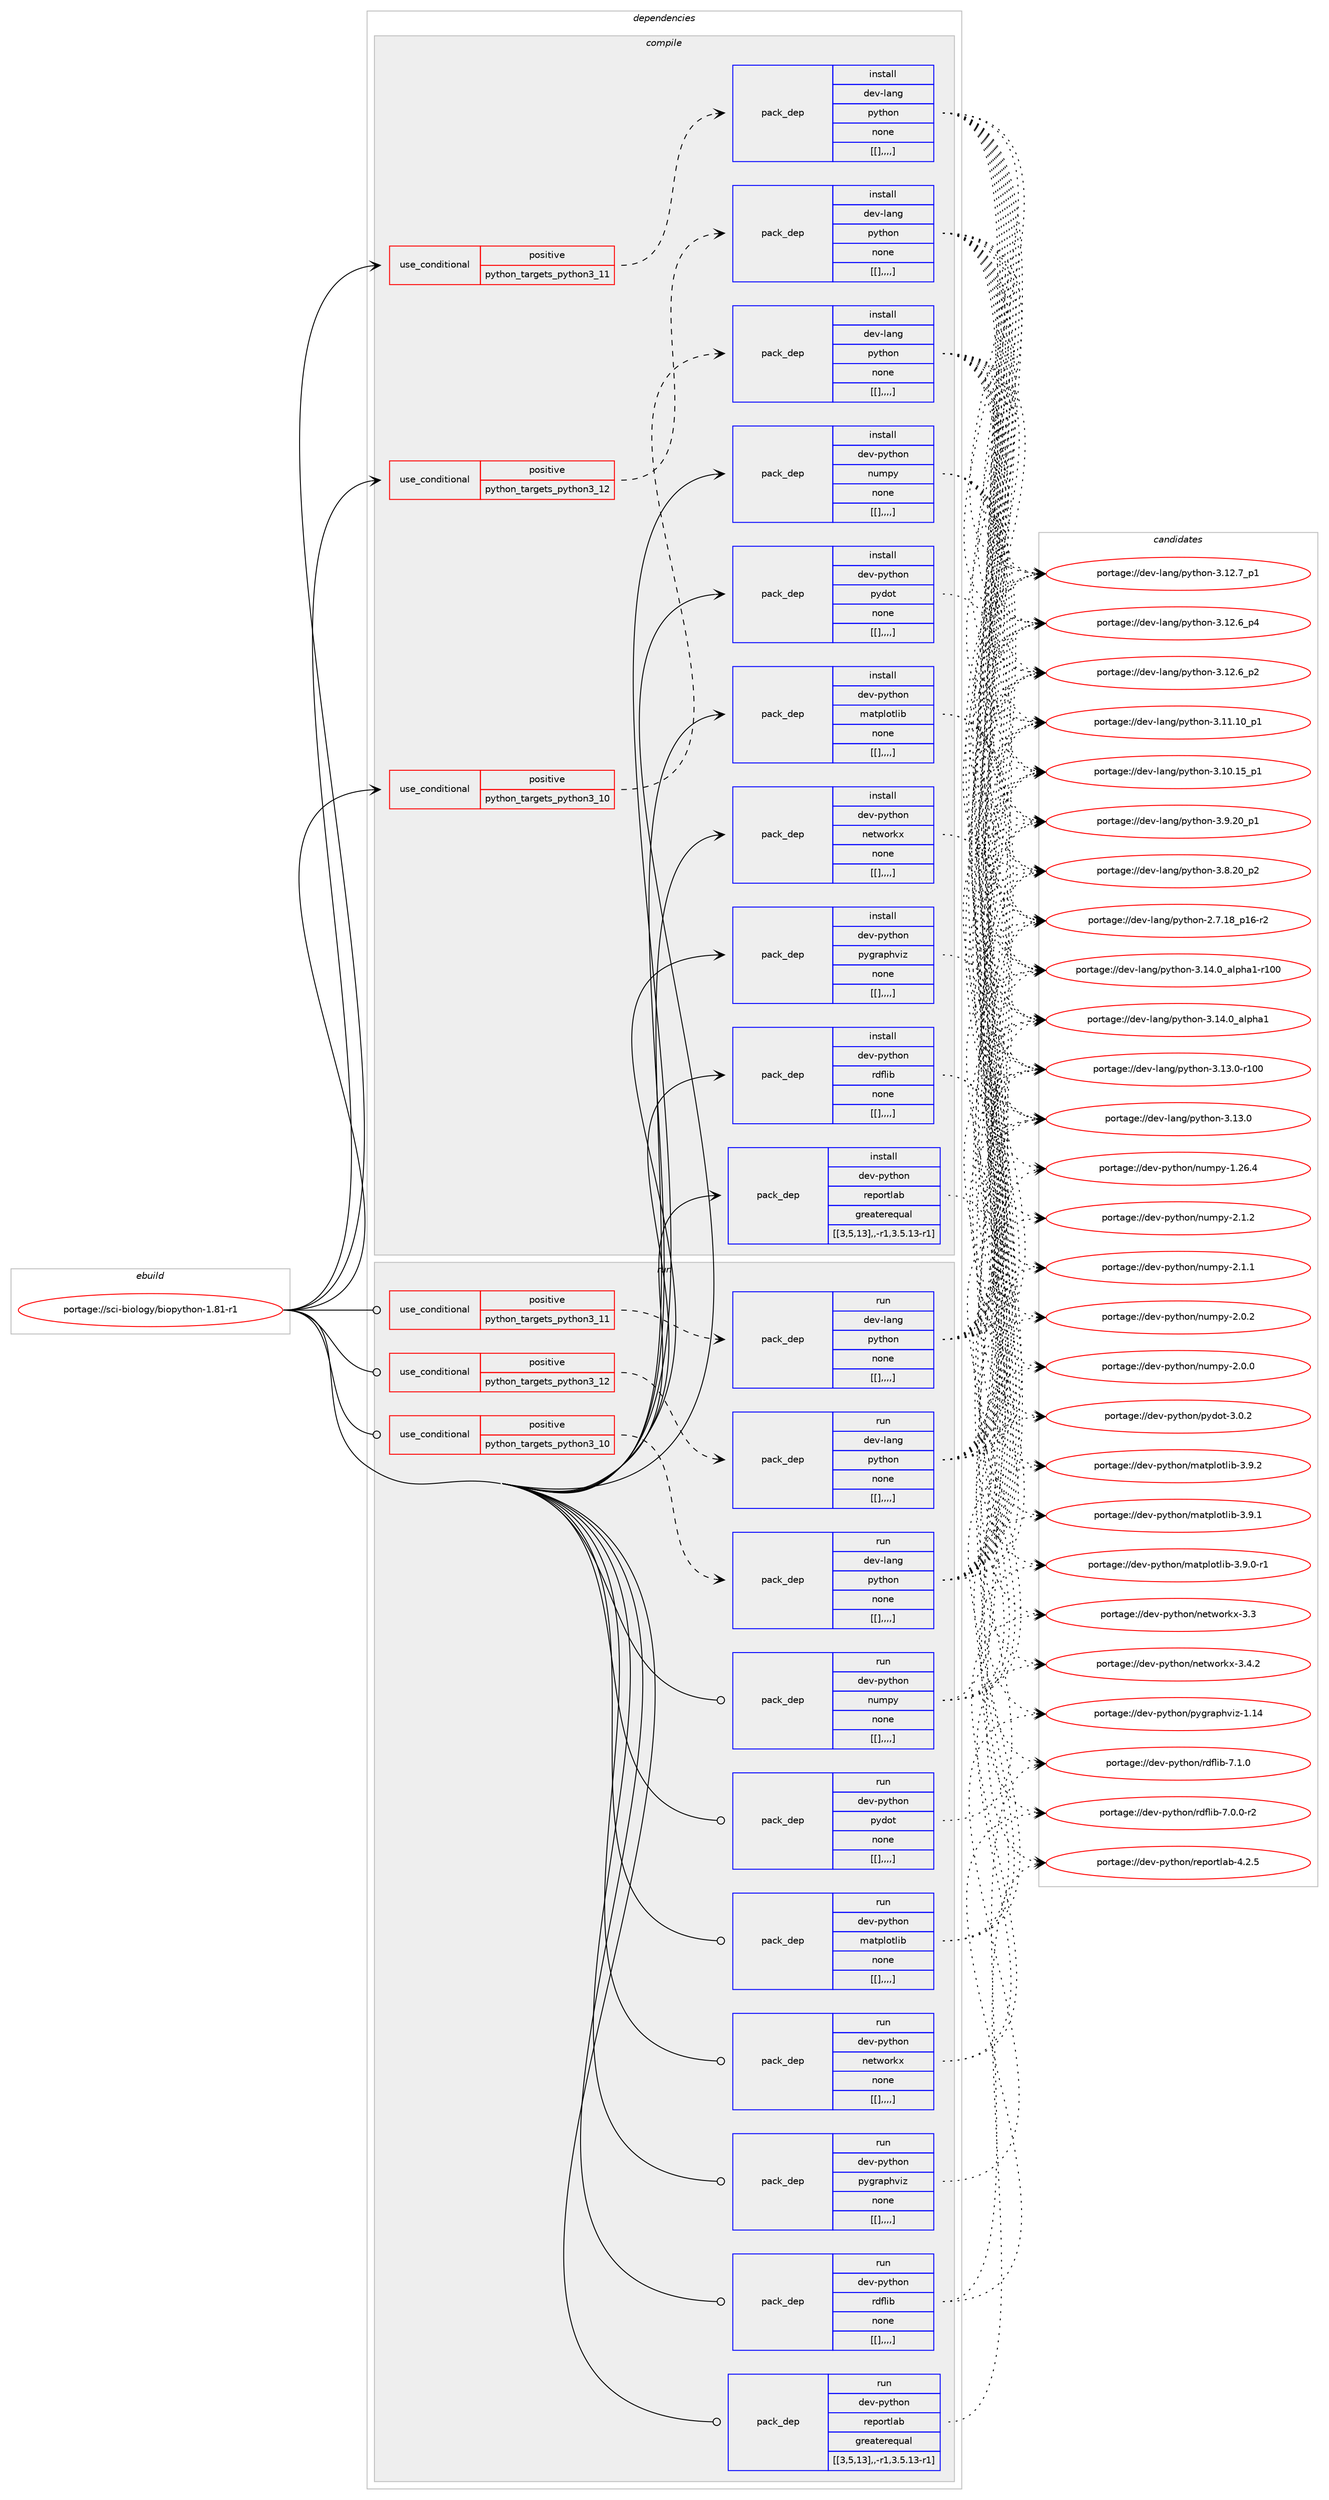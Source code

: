 digraph prolog {

# *************
# Graph options
# *************

newrank=true;
concentrate=true;
compound=true;
graph [rankdir=LR,fontname=Helvetica,fontsize=10,ranksep=1.5];#, ranksep=2.5, nodesep=0.2];
edge  [arrowhead=vee];
node  [fontname=Helvetica,fontsize=10];

# **********
# The ebuild
# **********

subgraph cluster_leftcol {
color=gray;
label=<<i>ebuild</i>>;
id [label="portage://sci-biology/biopython-1.81-r1", color=red, width=4, href="../sci-biology/biopython-1.81-r1.svg"];
}

# ****************
# The dependencies
# ****************

subgraph cluster_midcol {
color=gray;
label=<<i>dependencies</i>>;
subgraph cluster_compile {
fillcolor="#eeeeee";
style=filled;
label=<<i>compile</i>>;
subgraph cond110395 {
dependency415924 [label=<<TABLE BORDER="0" CELLBORDER="1" CELLSPACING="0" CELLPADDING="4"><TR><TD ROWSPAN="3" CELLPADDING="10">use_conditional</TD></TR><TR><TD>positive</TD></TR><TR><TD>python_targets_python3_10</TD></TR></TABLE>>, shape=none, color=red];
subgraph pack302438 {
dependency415939 [label=<<TABLE BORDER="0" CELLBORDER="1" CELLSPACING="0" CELLPADDING="4" WIDTH="220"><TR><TD ROWSPAN="6" CELLPADDING="30">pack_dep</TD></TR><TR><TD WIDTH="110">install</TD></TR><TR><TD>dev-lang</TD></TR><TR><TD>python</TD></TR><TR><TD>none</TD></TR><TR><TD>[[],,,,]</TD></TR></TABLE>>, shape=none, color=blue];
}
dependency415924:e -> dependency415939:w [weight=20,style="dashed",arrowhead="vee"];
}
id:e -> dependency415924:w [weight=20,style="solid",arrowhead="vee"];
subgraph cond110402 {
dependency415965 [label=<<TABLE BORDER="0" CELLBORDER="1" CELLSPACING="0" CELLPADDING="4"><TR><TD ROWSPAN="3" CELLPADDING="10">use_conditional</TD></TR><TR><TD>positive</TD></TR><TR><TD>python_targets_python3_11</TD></TR></TABLE>>, shape=none, color=red];
subgraph pack302474 {
dependency415988 [label=<<TABLE BORDER="0" CELLBORDER="1" CELLSPACING="0" CELLPADDING="4" WIDTH="220"><TR><TD ROWSPAN="6" CELLPADDING="30">pack_dep</TD></TR><TR><TD WIDTH="110">install</TD></TR><TR><TD>dev-lang</TD></TR><TR><TD>python</TD></TR><TR><TD>none</TD></TR><TR><TD>[[],,,,]</TD></TR></TABLE>>, shape=none, color=blue];
}
dependency415965:e -> dependency415988:w [weight=20,style="dashed",arrowhead="vee"];
}
id:e -> dependency415965:w [weight=20,style="solid",arrowhead="vee"];
subgraph cond110414 {
dependency415997 [label=<<TABLE BORDER="0" CELLBORDER="1" CELLSPACING="0" CELLPADDING="4"><TR><TD ROWSPAN="3" CELLPADDING="10">use_conditional</TD></TR><TR><TD>positive</TD></TR><TR><TD>python_targets_python3_12</TD></TR></TABLE>>, shape=none, color=red];
subgraph pack302489 {
dependency416015 [label=<<TABLE BORDER="0" CELLBORDER="1" CELLSPACING="0" CELLPADDING="4" WIDTH="220"><TR><TD ROWSPAN="6" CELLPADDING="30">pack_dep</TD></TR><TR><TD WIDTH="110">install</TD></TR><TR><TD>dev-lang</TD></TR><TR><TD>python</TD></TR><TR><TD>none</TD></TR><TR><TD>[[],,,,]</TD></TR></TABLE>>, shape=none, color=blue];
}
dependency415997:e -> dependency416015:w [weight=20,style="dashed",arrowhead="vee"];
}
id:e -> dependency415997:w [weight=20,style="solid",arrowhead="vee"];
subgraph pack302506 {
dependency416029 [label=<<TABLE BORDER="0" CELLBORDER="1" CELLSPACING="0" CELLPADDING="4" WIDTH="220"><TR><TD ROWSPAN="6" CELLPADDING="30">pack_dep</TD></TR><TR><TD WIDTH="110">install</TD></TR><TR><TD>dev-python</TD></TR><TR><TD>matplotlib</TD></TR><TR><TD>none</TD></TR><TR><TD>[[],,,,]</TD></TR></TABLE>>, shape=none, color=blue];
}
id:e -> dependency416029:w [weight=20,style="solid",arrowhead="vee"];
subgraph pack302513 {
dependency416037 [label=<<TABLE BORDER="0" CELLBORDER="1" CELLSPACING="0" CELLPADDING="4" WIDTH="220"><TR><TD ROWSPAN="6" CELLPADDING="30">pack_dep</TD></TR><TR><TD WIDTH="110">install</TD></TR><TR><TD>dev-python</TD></TR><TR><TD>networkx</TD></TR><TR><TD>none</TD></TR><TR><TD>[[],,,,]</TD></TR></TABLE>>, shape=none, color=blue];
}
id:e -> dependency416037:w [weight=20,style="solid",arrowhead="vee"];
subgraph pack302527 {
dependency416052 [label=<<TABLE BORDER="0" CELLBORDER="1" CELLSPACING="0" CELLPADDING="4" WIDTH="220"><TR><TD ROWSPAN="6" CELLPADDING="30">pack_dep</TD></TR><TR><TD WIDTH="110">install</TD></TR><TR><TD>dev-python</TD></TR><TR><TD>numpy</TD></TR><TR><TD>none</TD></TR><TR><TD>[[],,,,]</TD></TR></TABLE>>, shape=none, color=blue];
}
id:e -> dependency416052:w [weight=20,style="solid",arrowhead="vee"];
subgraph pack302531 {
dependency416062 [label=<<TABLE BORDER="0" CELLBORDER="1" CELLSPACING="0" CELLPADDING="4" WIDTH="220"><TR><TD ROWSPAN="6" CELLPADDING="30">pack_dep</TD></TR><TR><TD WIDTH="110">install</TD></TR><TR><TD>dev-python</TD></TR><TR><TD>pydot</TD></TR><TR><TD>none</TD></TR><TR><TD>[[],,,,]</TD></TR></TABLE>>, shape=none, color=blue];
}
id:e -> dependency416062:w [weight=20,style="solid",arrowhead="vee"];
subgraph pack302539 {
dependency416085 [label=<<TABLE BORDER="0" CELLBORDER="1" CELLSPACING="0" CELLPADDING="4" WIDTH="220"><TR><TD ROWSPAN="6" CELLPADDING="30">pack_dep</TD></TR><TR><TD WIDTH="110">install</TD></TR><TR><TD>dev-python</TD></TR><TR><TD>pygraphviz</TD></TR><TR><TD>none</TD></TR><TR><TD>[[],,,,]</TD></TR></TABLE>>, shape=none, color=blue];
}
id:e -> dependency416085:w [weight=20,style="solid",arrowhead="vee"];
subgraph pack302559 {
dependency416100 [label=<<TABLE BORDER="0" CELLBORDER="1" CELLSPACING="0" CELLPADDING="4" WIDTH="220"><TR><TD ROWSPAN="6" CELLPADDING="30">pack_dep</TD></TR><TR><TD WIDTH="110">install</TD></TR><TR><TD>dev-python</TD></TR><TR><TD>rdflib</TD></TR><TR><TD>none</TD></TR><TR><TD>[[],,,,]</TD></TR></TABLE>>, shape=none, color=blue];
}
id:e -> dependency416100:w [weight=20,style="solid",arrowhead="vee"];
subgraph pack302565 {
dependency416102 [label=<<TABLE BORDER="0" CELLBORDER="1" CELLSPACING="0" CELLPADDING="4" WIDTH="220"><TR><TD ROWSPAN="6" CELLPADDING="30">pack_dep</TD></TR><TR><TD WIDTH="110">install</TD></TR><TR><TD>dev-python</TD></TR><TR><TD>reportlab</TD></TR><TR><TD>greaterequal</TD></TR><TR><TD>[[3,5,13],,-r1,3.5.13-r1]</TD></TR></TABLE>>, shape=none, color=blue];
}
id:e -> dependency416102:w [weight=20,style="solid",arrowhead="vee"];
}
subgraph cluster_compileandrun {
fillcolor="#eeeeee";
style=filled;
label=<<i>compile and run</i>>;
}
subgraph cluster_run {
fillcolor="#eeeeee";
style=filled;
label=<<i>run</i>>;
subgraph cond110443 {
dependency416129 [label=<<TABLE BORDER="0" CELLBORDER="1" CELLSPACING="0" CELLPADDING="4"><TR><TD ROWSPAN="3" CELLPADDING="10">use_conditional</TD></TR><TR><TD>positive</TD></TR><TR><TD>python_targets_python3_10</TD></TR></TABLE>>, shape=none, color=red];
subgraph pack302585 {
dependency416141 [label=<<TABLE BORDER="0" CELLBORDER="1" CELLSPACING="0" CELLPADDING="4" WIDTH="220"><TR><TD ROWSPAN="6" CELLPADDING="30">pack_dep</TD></TR><TR><TD WIDTH="110">run</TD></TR><TR><TD>dev-lang</TD></TR><TR><TD>python</TD></TR><TR><TD>none</TD></TR><TR><TD>[[],,,,]</TD></TR></TABLE>>, shape=none, color=blue];
}
dependency416129:e -> dependency416141:w [weight=20,style="dashed",arrowhead="vee"];
}
id:e -> dependency416129:w [weight=20,style="solid",arrowhead="odot"];
subgraph cond110452 {
dependency416147 [label=<<TABLE BORDER="0" CELLBORDER="1" CELLSPACING="0" CELLPADDING="4"><TR><TD ROWSPAN="3" CELLPADDING="10">use_conditional</TD></TR><TR><TD>positive</TD></TR><TR><TD>python_targets_python3_11</TD></TR></TABLE>>, shape=none, color=red];
subgraph pack302596 {
dependency416153 [label=<<TABLE BORDER="0" CELLBORDER="1" CELLSPACING="0" CELLPADDING="4" WIDTH="220"><TR><TD ROWSPAN="6" CELLPADDING="30">pack_dep</TD></TR><TR><TD WIDTH="110">run</TD></TR><TR><TD>dev-lang</TD></TR><TR><TD>python</TD></TR><TR><TD>none</TD></TR><TR><TD>[[],,,,]</TD></TR></TABLE>>, shape=none, color=blue];
}
dependency416147:e -> dependency416153:w [weight=20,style="dashed",arrowhead="vee"];
}
id:e -> dependency416147:w [weight=20,style="solid",arrowhead="odot"];
subgraph cond110457 {
dependency416164 [label=<<TABLE BORDER="0" CELLBORDER="1" CELLSPACING="0" CELLPADDING="4"><TR><TD ROWSPAN="3" CELLPADDING="10">use_conditional</TD></TR><TR><TD>positive</TD></TR><TR><TD>python_targets_python3_12</TD></TR></TABLE>>, shape=none, color=red];
subgraph pack302609 {
dependency416167 [label=<<TABLE BORDER="0" CELLBORDER="1" CELLSPACING="0" CELLPADDING="4" WIDTH="220"><TR><TD ROWSPAN="6" CELLPADDING="30">pack_dep</TD></TR><TR><TD WIDTH="110">run</TD></TR><TR><TD>dev-lang</TD></TR><TR><TD>python</TD></TR><TR><TD>none</TD></TR><TR><TD>[[],,,,]</TD></TR></TABLE>>, shape=none, color=blue];
}
dependency416164:e -> dependency416167:w [weight=20,style="dashed",arrowhead="vee"];
}
id:e -> dependency416164:w [weight=20,style="solid",arrowhead="odot"];
subgraph pack302613 {
dependency416171 [label=<<TABLE BORDER="0" CELLBORDER="1" CELLSPACING="0" CELLPADDING="4" WIDTH="220"><TR><TD ROWSPAN="6" CELLPADDING="30">pack_dep</TD></TR><TR><TD WIDTH="110">run</TD></TR><TR><TD>dev-python</TD></TR><TR><TD>matplotlib</TD></TR><TR><TD>none</TD></TR><TR><TD>[[],,,,]</TD></TR></TABLE>>, shape=none, color=blue];
}
id:e -> dependency416171:w [weight=20,style="solid",arrowhead="odot"];
subgraph pack302615 {
dependency416178 [label=<<TABLE BORDER="0" CELLBORDER="1" CELLSPACING="0" CELLPADDING="4" WIDTH="220"><TR><TD ROWSPAN="6" CELLPADDING="30">pack_dep</TD></TR><TR><TD WIDTH="110">run</TD></TR><TR><TD>dev-python</TD></TR><TR><TD>networkx</TD></TR><TR><TD>none</TD></TR><TR><TD>[[],,,,]</TD></TR></TABLE>>, shape=none, color=blue];
}
id:e -> dependency416178:w [weight=20,style="solid",arrowhead="odot"];
subgraph pack302619 {
dependency416186 [label=<<TABLE BORDER="0" CELLBORDER="1" CELLSPACING="0" CELLPADDING="4" WIDTH="220"><TR><TD ROWSPAN="6" CELLPADDING="30">pack_dep</TD></TR><TR><TD WIDTH="110">run</TD></TR><TR><TD>dev-python</TD></TR><TR><TD>numpy</TD></TR><TR><TD>none</TD></TR><TR><TD>[[],,,,]</TD></TR></TABLE>>, shape=none, color=blue];
}
id:e -> dependency416186:w [weight=20,style="solid",arrowhead="odot"];
subgraph pack302638 {
dependency416209 [label=<<TABLE BORDER="0" CELLBORDER="1" CELLSPACING="0" CELLPADDING="4" WIDTH="220"><TR><TD ROWSPAN="6" CELLPADDING="30">pack_dep</TD></TR><TR><TD WIDTH="110">run</TD></TR><TR><TD>dev-python</TD></TR><TR><TD>pydot</TD></TR><TR><TD>none</TD></TR><TR><TD>[[],,,,]</TD></TR></TABLE>>, shape=none, color=blue];
}
id:e -> dependency416209:w [weight=20,style="solid",arrowhead="odot"];
subgraph pack302649 {
dependency416229 [label=<<TABLE BORDER="0" CELLBORDER="1" CELLSPACING="0" CELLPADDING="4" WIDTH="220"><TR><TD ROWSPAN="6" CELLPADDING="30">pack_dep</TD></TR><TR><TD WIDTH="110">run</TD></TR><TR><TD>dev-python</TD></TR><TR><TD>pygraphviz</TD></TR><TR><TD>none</TD></TR><TR><TD>[[],,,,]</TD></TR></TABLE>>, shape=none, color=blue];
}
id:e -> dependency416229:w [weight=20,style="solid",arrowhead="odot"];
subgraph pack302659 {
dependency416234 [label=<<TABLE BORDER="0" CELLBORDER="1" CELLSPACING="0" CELLPADDING="4" WIDTH="220"><TR><TD ROWSPAN="6" CELLPADDING="30">pack_dep</TD></TR><TR><TD WIDTH="110">run</TD></TR><TR><TD>dev-python</TD></TR><TR><TD>rdflib</TD></TR><TR><TD>none</TD></TR><TR><TD>[[],,,,]</TD></TR></TABLE>>, shape=none, color=blue];
}
id:e -> dependency416234:w [weight=20,style="solid",arrowhead="odot"];
subgraph pack302675 {
dependency416246 [label=<<TABLE BORDER="0" CELLBORDER="1" CELLSPACING="0" CELLPADDING="4" WIDTH="220"><TR><TD ROWSPAN="6" CELLPADDING="30">pack_dep</TD></TR><TR><TD WIDTH="110">run</TD></TR><TR><TD>dev-python</TD></TR><TR><TD>reportlab</TD></TR><TR><TD>greaterequal</TD></TR><TR><TD>[[3,5,13],,-r1,3.5.13-r1]</TD></TR></TABLE>>, shape=none, color=blue];
}
id:e -> dependency416246:w [weight=20,style="solid",arrowhead="odot"];
}
}

# **************
# The candidates
# **************

subgraph cluster_choices {
rank=same;
color=gray;
label=<<i>candidates</i>>;

subgraph choice302566 {
color=black;
nodesep=1;
choice100101118451089711010347112121116104111110455146495246489597108112104974945114494848 [label="portage://dev-lang/python-3.14.0_alpha1-r100", color=red, width=4,href="../dev-lang/python-3.14.0_alpha1-r100.svg"];
choice1001011184510897110103471121211161041111104551464952464895971081121049749 [label="portage://dev-lang/python-3.14.0_alpha1", color=red, width=4,href="../dev-lang/python-3.14.0_alpha1.svg"];
choice1001011184510897110103471121211161041111104551464951464845114494848 [label="portage://dev-lang/python-3.13.0-r100", color=red, width=4,href="../dev-lang/python-3.13.0-r100.svg"];
choice10010111845108971101034711212111610411111045514649514648 [label="portage://dev-lang/python-3.13.0", color=red, width=4,href="../dev-lang/python-3.13.0.svg"];
choice100101118451089711010347112121116104111110455146495046559511249 [label="portage://dev-lang/python-3.12.7_p1", color=red, width=4,href="../dev-lang/python-3.12.7_p1.svg"];
choice100101118451089711010347112121116104111110455146495046549511252 [label="portage://dev-lang/python-3.12.6_p4", color=red, width=4,href="../dev-lang/python-3.12.6_p4.svg"];
choice100101118451089711010347112121116104111110455146495046549511250 [label="portage://dev-lang/python-3.12.6_p2", color=red, width=4,href="../dev-lang/python-3.12.6_p2.svg"];
choice10010111845108971101034711212111610411111045514649494649489511249 [label="portage://dev-lang/python-3.11.10_p1", color=red, width=4,href="../dev-lang/python-3.11.10_p1.svg"];
choice10010111845108971101034711212111610411111045514649484649539511249 [label="portage://dev-lang/python-3.10.15_p1", color=red, width=4,href="../dev-lang/python-3.10.15_p1.svg"];
choice100101118451089711010347112121116104111110455146574650489511249 [label="portage://dev-lang/python-3.9.20_p1", color=red, width=4,href="../dev-lang/python-3.9.20_p1.svg"];
choice100101118451089711010347112121116104111110455146564650489511250 [label="portage://dev-lang/python-3.8.20_p2", color=red, width=4,href="../dev-lang/python-3.8.20_p2.svg"];
choice100101118451089711010347112121116104111110455046554649569511249544511450 [label="portage://dev-lang/python-2.7.18_p16-r2", color=red, width=4,href="../dev-lang/python-2.7.18_p16-r2.svg"];
dependency415939:e -> choice100101118451089711010347112121116104111110455146495246489597108112104974945114494848:w [style=dotted,weight="100"];
dependency415939:e -> choice1001011184510897110103471121211161041111104551464952464895971081121049749:w [style=dotted,weight="100"];
dependency415939:e -> choice1001011184510897110103471121211161041111104551464951464845114494848:w [style=dotted,weight="100"];
dependency415939:e -> choice10010111845108971101034711212111610411111045514649514648:w [style=dotted,weight="100"];
dependency415939:e -> choice100101118451089711010347112121116104111110455146495046559511249:w [style=dotted,weight="100"];
dependency415939:e -> choice100101118451089711010347112121116104111110455146495046549511252:w [style=dotted,weight="100"];
dependency415939:e -> choice100101118451089711010347112121116104111110455146495046549511250:w [style=dotted,weight="100"];
dependency415939:e -> choice10010111845108971101034711212111610411111045514649494649489511249:w [style=dotted,weight="100"];
dependency415939:e -> choice10010111845108971101034711212111610411111045514649484649539511249:w [style=dotted,weight="100"];
dependency415939:e -> choice100101118451089711010347112121116104111110455146574650489511249:w [style=dotted,weight="100"];
dependency415939:e -> choice100101118451089711010347112121116104111110455146564650489511250:w [style=dotted,weight="100"];
dependency415939:e -> choice100101118451089711010347112121116104111110455046554649569511249544511450:w [style=dotted,weight="100"];
}
subgraph choice302586 {
color=black;
nodesep=1;
choice100101118451089711010347112121116104111110455146495246489597108112104974945114494848 [label="portage://dev-lang/python-3.14.0_alpha1-r100", color=red, width=4,href="../dev-lang/python-3.14.0_alpha1-r100.svg"];
choice1001011184510897110103471121211161041111104551464952464895971081121049749 [label="portage://dev-lang/python-3.14.0_alpha1", color=red, width=4,href="../dev-lang/python-3.14.0_alpha1.svg"];
choice1001011184510897110103471121211161041111104551464951464845114494848 [label="portage://dev-lang/python-3.13.0-r100", color=red, width=4,href="../dev-lang/python-3.13.0-r100.svg"];
choice10010111845108971101034711212111610411111045514649514648 [label="portage://dev-lang/python-3.13.0", color=red, width=4,href="../dev-lang/python-3.13.0.svg"];
choice100101118451089711010347112121116104111110455146495046559511249 [label="portage://dev-lang/python-3.12.7_p1", color=red, width=4,href="../dev-lang/python-3.12.7_p1.svg"];
choice100101118451089711010347112121116104111110455146495046549511252 [label="portage://dev-lang/python-3.12.6_p4", color=red, width=4,href="../dev-lang/python-3.12.6_p4.svg"];
choice100101118451089711010347112121116104111110455146495046549511250 [label="portage://dev-lang/python-3.12.6_p2", color=red, width=4,href="../dev-lang/python-3.12.6_p2.svg"];
choice10010111845108971101034711212111610411111045514649494649489511249 [label="portage://dev-lang/python-3.11.10_p1", color=red, width=4,href="../dev-lang/python-3.11.10_p1.svg"];
choice10010111845108971101034711212111610411111045514649484649539511249 [label="portage://dev-lang/python-3.10.15_p1", color=red, width=4,href="../dev-lang/python-3.10.15_p1.svg"];
choice100101118451089711010347112121116104111110455146574650489511249 [label="portage://dev-lang/python-3.9.20_p1", color=red, width=4,href="../dev-lang/python-3.9.20_p1.svg"];
choice100101118451089711010347112121116104111110455146564650489511250 [label="portage://dev-lang/python-3.8.20_p2", color=red, width=4,href="../dev-lang/python-3.8.20_p2.svg"];
choice100101118451089711010347112121116104111110455046554649569511249544511450 [label="portage://dev-lang/python-2.7.18_p16-r2", color=red, width=4,href="../dev-lang/python-2.7.18_p16-r2.svg"];
dependency415988:e -> choice100101118451089711010347112121116104111110455146495246489597108112104974945114494848:w [style=dotted,weight="100"];
dependency415988:e -> choice1001011184510897110103471121211161041111104551464952464895971081121049749:w [style=dotted,weight="100"];
dependency415988:e -> choice1001011184510897110103471121211161041111104551464951464845114494848:w [style=dotted,weight="100"];
dependency415988:e -> choice10010111845108971101034711212111610411111045514649514648:w [style=dotted,weight="100"];
dependency415988:e -> choice100101118451089711010347112121116104111110455146495046559511249:w [style=dotted,weight="100"];
dependency415988:e -> choice100101118451089711010347112121116104111110455146495046549511252:w [style=dotted,weight="100"];
dependency415988:e -> choice100101118451089711010347112121116104111110455146495046549511250:w [style=dotted,weight="100"];
dependency415988:e -> choice10010111845108971101034711212111610411111045514649494649489511249:w [style=dotted,weight="100"];
dependency415988:e -> choice10010111845108971101034711212111610411111045514649484649539511249:w [style=dotted,weight="100"];
dependency415988:e -> choice100101118451089711010347112121116104111110455146574650489511249:w [style=dotted,weight="100"];
dependency415988:e -> choice100101118451089711010347112121116104111110455146564650489511250:w [style=dotted,weight="100"];
dependency415988:e -> choice100101118451089711010347112121116104111110455046554649569511249544511450:w [style=dotted,weight="100"];
}
subgraph choice302606 {
color=black;
nodesep=1;
choice100101118451089711010347112121116104111110455146495246489597108112104974945114494848 [label="portage://dev-lang/python-3.14.0_alpha1-r100", color=red, width=4,href="../dev-lang/python-3.14.0_alpha1-r100.svg"];
choice1001011184510897110103471121211161041111104551464952464895971081121049749 [label="portage://dev-lang/python-3.14.0_alpha1", color=red, width=4,href="../dev-lang/python-3.14.0_alpha1.svg"];
choice1001011184510897110103471121211161041111104551464951464845114494848 [label="portage://dev-lang/python-3.13.0-r100", color=red, width=4,href="../dev-lang/python-3.13.0-r100.svg"];
choice10010111845108971101034711212111610411111045514649514648 [label="portage://dev-lang/python-3.13.0", color=red, width=4,href="../dev-lang/python-3.13.0.svg"];
choice100101118451089711010347112121116104111110455146495046559511249 [label="portage://dev-lang/python-3.12.7_p1", color=red, width=4,href="../dev-lang/python-3.12.7_p1.svg"];
choice100101118451089711010347112121116104111110455146495046549511252 [label="portage://dev-lang/python-3.12.6_p4", color=red, width=4,href="../dev-lang/python-3.12.6_p4.svg"];
choice100101118451089711010347112121116104111110455146495046549511250 [label="portage://dev-lang/python-3.12.6_p2", color=red, width=4,href="../dev-lang/python-3.12.6_p2.svg"];
choice10010111845108971101034711212111610411111045514649494649489511249 [label="portage://dev-lang/python-3.11.10_p1", color=red, width=4,href="../dev-lang/python-3.11.10_p1.svg"];
choice10010111845108971101034711212111610411111045514649484649539511249 [label="portage://dev-lang/python-3.10.15_p1", color=red, width=4,href="../dev-lang/python-3.10.15_p1.svg"];
choice100101118451089711010347112121116104111110455146574650489511249 [label="portage://dev-lang/python-3.9.20_p1", color=red, width=4,href="../dev-lang/python-3.9.20_p1.svg"];
choice100101118451089711010347112121116104111110455146564650489511250 [label="portage://dev-lang/python-3.8.20_p2", color=red, width=4,href="../dev-lang/python-3.8.20_p2.svg"];
choice100101118451089711010347112121116104111110455046554649569511249544511450 [label="portage://dev-lang/python-2.7.18_p16-r2", color=red, width=4,href="../dev-lang/python-2.7.18_p16-r2.svg"];
dependency416015:e -> choice100101118451089711010347112121116104111110455146495246489597108112104974945114494848:w [style=dotted,weight="100"];
dependency416015:e -> choice1001011184510897110103471121211161041111104551464952464895971081121049749:w [style=dotted,weight="100"];
dependency416015:e -> choice1001011184510897110103471121211161041111104551464951464845114494848:w [style=dotted,weight="100"];
dependency416015:e -> choice10010111845108971101034711212111610411111045514649514648:w [style=dotted,weight="100"];
dependency416015:e -> choice100101118451089711010347112121116104111110455146495046559511249:w [style=dotted,weight="100"];
dependency416015:e -> choice100101118451089711010347112121116104111110455146495046549511252:w [style=dotted,weight="100"];
dependency416015:e -> choice100101118451089711010347112121116104111110455146495046549511250:w [style=dotted,weight="100"];
dependency416015:e -> choice10010111845108971101034711212111610411111045514649494649489511249:w [style=dotted,weight="100"];
dependency416015:e -> choice10010111845108971101034711212111610411111045514649484649539511249:w [style=dotted,weight="100"];
dependency416015:e -> choice100101118451089711010347112121116104111110455146574650489511249:w [style=dotted,weight="100"];
dependency416015:e -> choice100101118451089711010347112121116104111110455146564650489511250:w [style=dotted,weight="100"];
dependency416015:e -> choice100101118451089711010347112121116104111110455046554649569511249544511450:w [style=dotted,weight="100"];
}
subgraph choice302626 {
color=black;
nodesep=1;
choice10010111845112121116104111110471099711611210811111610810598455146574650 [label="portage://dev-python/matplotlib-3.9.2", color=red, width=4,href="../dev-python/matplotlib-3.9.2.svg"];
choice10010111845112121116104111110471099711611210811111610810598455146574649 [label="portage://dev-python/matplotlib-3.9.1", color=red, width=4,href="../dev-python/matplotlib-3.9.1.svg"];
choice100101118451121211161041111104710997116112108111116108105984551465746484511449 [label="portage://dev-python/matplotlib-3.9.0-r1", color=red, width=4,href="../dev-python/matplotlib-3.9.0-r1.svg"];
dependency416029:e -> choice10010111845112121116104111110471099711611210811111610810598455146574650:w [style=dotted,weight="100"];
dependency416029:e -> choice10010111845112121116104111110471099711611210811111610810598455146574649:w [style=dotted,weight="100"];
dependency416029:e -> choice100101118451121211161041111104710997116112108111116108105984551465746484511449:w [style=dotted,weight="100"];
}
subgraph choice302635 {
color=black;
nodesep=1;
choice1001011184511212111610411111047110101116119111114107120455146524650 [label="portage://dev-python/networkx-3.4.2", color=red, width=4,href="../dev-python/networkx-3.4.2.svg"];
choice100101118451121211161041111104711010111611911111410712045514651 [label="portage://dev-python/networkx-3.3", color=red, width=4,href="../dev-python/networkx-3.3.svg"];
dependency416037:e -> choice1001011184511212111610411111047110101116119111114107120455146524650:w [style=dotted,weight="100"];
dependency416037:e -> choice100101118451121211161041111104711010111611911111410712045514651:w [style=dotted,weight="100"];
}
subgraph choice302645 {
color=black;
nodesep=1;
choice1001011184511212111610411111047110117109112121455046494650 [label="portage://dev-python/numpy-2.1.2", color=red, width=4,href="../dev-python/numpy-2.1.2.svg"];
choice1001011184511212111610411111047110117109112121455046494649 [label="portage://dev-python/numpy-2.1.1", color=red, width=4,href="../dev-python/numpy-2.1.1.svg"];
choice1001011184511212111610411111047110117109112121455046484650 [label="portage://dev-python/numpy-2.0.2", color=red, width=4,href="../dev-python/numpy-2.0.2.svg"];
choice1001011184511212111610411111047110117109112121455046484648 [label="portage://dev-python/numpy-2.0.0", color=red, width=4,href="../dev-python/numpy-2.0.0.svg"];
choice100101118451121211161041111104711011710911212145494650544652 [label="portage://dev-python/numpy-1.26.4", color=red, width=4,href="../dev-python/numpy-1.26.4.svg"];
dependency416052:e -> choice1001011184511212111610411111047110117109112121455046494650:w [style=dotted,weight="100"];
dependency416052:e -> choice1001011184511212111610411111047110117109112121455046494649:w [style=dotted,weight="100"];
dependency416052:e -> choice1001011184511212111610411111047110117109112121455046484650:w [style=dotted,weight="100"];
dependency416052:e -> choice1001011184511212111610411111047110117109112121455046484648:w [style=dotted,weight="100"];
dependency416052:e -> choice100101118451121211161041111104711011710911212145494650544652:w [style=dotted,weight="100"];
}
subgraph choice302656 {
color=black;
nodesep=1;
choice1001011184511212111610411111047112121100111116455146484650 [label="portage://dev-python/pydot-3.0.2", color=red, width=4,href="../dev-python/pydot-3.0.2.svg"];
dependency416062:e -> choice1001011184511212111610411111047112121100111116455146484650:w [style=dotted,weight="100"];
}
subgraph choice302660 {
color=black;
nodesep=1;
choice1001011184511212111610411111047112121103114971121041181051224549464952 [label="portage://dev-python/pygraphviz-1.14", color=red, width=4,href="../dev-python/pygraphviz-1.14.svg"];
dependency416085:e -> choice1001011184511212111610411111047112121103114971121041181051224549464952:w [style=dotted,weight="100"];
}
subgraph choice302663 {
color=black;
nodesep=1;
choice100101118451121211161041111104711410010210810598455546494648 [label="portage://dev-python/rdflib-7.1.0", color=red, width=4,href="../dev-python/rdflib-7.1.0.svg"];
choice1001011184511212111610411111047114100102108105984555464846484511450 [label="portage://dev-python/rdflib-7.0.0-r2", color=red, width=4,href="../dev-python/rdflib-7.0.0-r2.svg"];
dependency416100:e -> choice100101118451121211161041111104711410010210810598455546494648:w [style=dotted,weight="100"];
dependency416100:e -> choice1001011184511212111610411111047114100102108105984555464846484511450:w [style=dotted,weight="100"];
}
subgraph choice302666 {
color=black;
nodesep=1;
choice10010111845112121116104111110471141011121111141161089798455246504653 [label="portage://dev-python/reportlab-4.2.5", color=red, width=4,href="../dev-python/reportlab-4.2.5.svg"];
dependency416102:e -> choice10010111845112121116104111110471141011121111141161089798455246504653:w [style=dotted,weight="100"];
}
subgraph choice302669 {
color=black;
nodesep=1;
choice100101118451089711010347112121116104111110455146495246489597108112104974945114494848 [label="portage://dev-lang/python-3.14.0_alpha1-r100", color=red, width=4,href="../dev-lang/python-3.14.0_alpha1-r100.svg"];
choice1001011184510897110103471121211161041111104551464952464895971081121049749 [label="portage://dev-lang/python-3.14.0_alpha1", color=red, width=4,href="../dev-lang/python-3.14.0_alpha1.svg"];
choice1001011184510897110103471121211161041111104551464951464845114494848 [label="portage://dev-lang/python-3.13.0-r100", color=red, width=4,href="../dev-lang/python-3.13.0-r100.svg"];
choice10010111845108971101034711212111610411111045514649514648 [label="portage://dev-lang/python-3.13.0", color=red, width=4,href="../dev-lang/python-3.13.0.svg"];
choice100101118451089711010347112121116104111110455146495046559511249 [label="portage://dev-lang/python-3.12.7_p1", color=red, width=4,href="../dev-lang/python-3.12.7_p1.svg"];
choice100101118451089711010347112121116104111110455146495046549511252 [label="portage://dev-lang/python-3.12.6_p4", color=red, width=4,href="../dev-lang/python-3.12.6_p4.svg"];
choice100101118451089711010347112121116104111110455146495046549511250 [label="portage://dev-lang/python-3.12.6_p2", color=red, width=4,href="../dev-lang/python-3.12.6_p2.svg"];
choice10010111845108971101034711212111610411111045514649494649489511249 [label="portage://dev-lang/python-3.11.10_p1", color=red, width=4,href="../dev-lang/python-3.11.10_p1.svg"];
choice10010111845108971101034711212111610411111045514649484649539511249 [label="portage://dev-lang/python-3.10.15_p1", color=red, width=4,href="../dev-lang/python-3.10.15_p1.svg"];
choice100101118451089711010347112121116104111110455146574650489511249 [label="portage://dev-lang/python-3.9.20_p1", color=red, width=4,href="../dev-lang/python-3.9.20_p1.svg"];
choice100101118451089711010347112121116104111110455146564650489511250 [label="portage://dev-lang/python-3.8.20_p2", color=red, width=4,href="../dev-lang/python-3.8.20_p2.svg"];
choice100101118451089711010347112121116104111110455046554649569511249544511450 [label="portage://dev-lang/python-2.7.18_p16-r2", color=red, width=4,href="../dev-lang/python-2.7.18_p16-r2.svg"];
dependency416141:e -> choice100101118451089711010347112121116104111110455146495246489597108112104974945114494848:w [style=dotted,weight="100"];
dependency416141:e -> choice1001011184510897110103471121211161041111104551464952464895971081121049749:w [style=dotted,weight="100"];
dependency416141:e -> choice1001011184510897110103471121211161041111104551464951464845114494848:w [style=dotted,weight="100"];
dependency416141:e -> choice10010111845108971101034711212111610411111045514649514648:w [style=dotted,weight="100"];
dependency416141:e -> choice100101118451089711010347112121116104111110455146495046559511249:w [style=dotted,weight="100"];
dependency416141:e -> choice100101118451089711010347112121116104111110455146495046549511252:w [style=dotted,weight="100"];
dependency416141:e -> choice100101118451089711010347112121116104111110455146495046549511250:w [style=dotted,weight="100"];
dependency416141:e -> choice10010111845108971101034711212111610411111045514649494649489511249:w [style=dotted,weight="100"];
dependency416141:e -> choice10010111845108971101034711212111610411111045514649484649539511249:w [style=dotted,weight="100"];
dependency416141:e -> choice100101118451089711010347112121116104111110455146574650489511249:w [style=dotted,weight="100"];
dependency416141:e -> choice100101118451089711010347112121116104111110455146564650489511250:w [style=dotted,weight="100"];
dependency416141:e -> choice100101118451089711010347112121116104111110455046554649569511249544511450:w [style=dotted,weight="100"];
}
subgraph choice302678 {
color=black;
nodesep=1;
choice100101118451089711010347112121116104111110455146495246489597108112104974945114494848 [label="portage://dev-lang/python-3.14.0_alpha1-r100", color=red, width=4,href="../dev-lang/python-3.14.0_alpha1-r100.svg"];
choice1001011184510897110103471121211161041111104551464952464895971081121049749 [label="portage://dev-lang/python-3.14.0_alpha1", color=red, width=4,href="../dev-lang/python-3.14.0_alpha1.svg"];
choice1001011184510897110103471121211161041111104551464951464845114494848 [label="portage://dev-lang/python-3.13.0-r100", color=red, width=4,href="../dev-lang/python-3.13.0-r100.svg"];
choice10010111845108971101034711212111610411111045514649514648 [label="portage://dev-lang/python-3.13.0", color=red, width=4,href="../dev-lang/python-3.13.0.svg"];
choice100101118451089711010347112121116104111110455146495046559511249 [label="portage://dev-lang/python-3.12.7_p1", color=red, width=4,href="../dev-lang/python-3.12.7_p1.svg"];
choice100101118451089711010347112121116104111110455146495046549511252 [label="portage://dev-lang/python-3.12.6_p4", color=red, width=4,href="../dev-lang/python-3.12.6_p4.svg"];
choice100101118451089711010347112121116104111110455146495046549511250 [label="portage://dev-lang/python-3.12.6_p2", color=red, width=4,href="../dev-lang/python-3.12.6_p2.svg"];
choice10010111845108971101034711212111610411111045514649494649489511249 [label="portage://dev-lang/python-3.11.10_p1", color=red, width=4,href="../dev-lang/python-3.11.10_p1.svg"];
choice10010111845108971101034711212111610411111045514649484649539511249 [label="portage://dev-lang/python-3.10.15_p1", color=red, width=4,href="../dev-lang/python-3.10.15_p1.svg"];
choice100101118451089711010347112121116104111110455146574650489511249 [label="portage://dev-lang/python-3.9.20_p1", color=red, width=4,href="../dev-lang/python-3.9.20_p1.svg"];
choice100101118451089711010347112121116104111110455146564650489511250 [label="portage://dev-lang/python-3.8.20_p2", color=red, width=4,href="../dev-lang/python-3.8.20_p2.svg"];
choice100101118451089711010347112121116104111110455046554649569511249544511450 [label="portage://dev-lang/python-2.7.18_p16-r2", color=red, width=4,href="../dev-lang/python-2.7.18_p16-r2.svg"];
dependency416153:e -> choice100101118451089711010347112121116104111110455146495246489597108112104974945114494848:w [style=dotted,weight="100"];
dependency416153:e -> choice1001011184510897110103471121211161041111104551464952464895971081121049749:w [style=dotted,weight="100"];
dependency416153:e -> choice1001011184510897110103471121211161041111104551464951464845114494848:w [style=dotted,weight="100"];
dependency416153:e -> choice10010111845108971101034711212111610411111045514649514648:w [style=dotted,weight="100"];
dependency416153:e -> choice100101118451089711010347112121116104111110455146495046559511249:w [style=dotted,weight="100"];
dependency416153:e -> choice100101118451089711010347112121116104111110455146495046549511252:w [style=dotted,weight="100"];
dependency416153:e -> choice100101118451089711010347112121116104111110455146495046549511250:w [style=dotted,weight="100"];
dependency416153:e -> choice10010111845108971101034711212111610411111045514649494649489511249:w [style=dotted,weight="100"];
dependency416153:e -> choice10010111845108971101034711212111610411111045514649484649539511249:w [style=dotted,weight="100"];
dependency416153:e -> choice100101118451089711010347112121116104111110455146574650489511249:w [style=dotted,weight="100"];
dependency416153:e -> choice100101118451089711010347112121116104111110455146564650489511250:w [style=dotted,weight="100"];
dependency416153:e -> choice100101118451089711010347112121116104111110455046554649569511249544511450:w [style=dotted,weight="100"];
}
subgraph choice302689 {
color=black;
nodesep=1;
choice100101118451089711010347112121116104111110455146495246489597108112104974945114494848 [label="portage://dev-lang/python-3.14.0_alpha1-r100", color=red, width=4,href="../dev-lang/python-3.14.0_alpha1-r100.svg"];
choice1001011184510897110103471121211161041111104551464952464895971081121049749 [label="portage://dev-lang/python-3.14.0_alpha1", color=red, width=4,href="../dev-lang/python-3.14.0_alpha1.svg"];
choice1001011184510897110103471121211161041111104551464951464845114494848 [label="portage://dev-lang/python-3.13.0-r100", color=red, width=4,href="../dev-lang/python-3.13.0-r100.svg"];
choice10010111845108971101034711212111610411111045514649514648 [label="portage://dev-lang/python-3.13.0", color=red, width=4,href="../dev-lang/python-3.13.0.svg"];
choice100101118451089711010347112121116104111110455146495046559511249 [label="portage://dev-lang/python-3.12.7_p1", color=red, width=4,href="../dev-lang/python-3.12.7_p1.svg"];
choice100101118451089711010347112121116104111110455146495046549511252 [label="portage://dev-lang/python-3.12.6_p4", color=red, width=4,href="../dev-lang/python-3.12.6_p4.svg"];
choice100101118451089711010347112121116104111110455146495046549511250 [label="portage://dev-lang/python-3.12.6_p2", color=red, width=4,href="../dev-lang/python-3.12.6_p2.svg"];
choice10010111845108971101034711212111610411111045514649494649489511249 [label="portage://dev-lang/python-3.11.10_p1", color=red, width=4,href="../dev-lang/python-3.11.10_p1.svg"];
choice10010111845108971101034711212111610411111045514649484649539511249 [label="portage://dev-lang/python-3.10.15_p1", color=red, width=4,href="../dev-lang/python-3.10.15_p1.svg"];
choice100101118451089711010347112121116104111110455146574650489511249 [label="portage://dev-lang/python-3.9.20_p1", color=red, width=4,href="../dev-lang/python-3.9.20_p1.svg"];
choice100101118451089711010347112121116104111110455146564650489511250 [label="portage://dev-lang/python-3.8.20_p2", color=red, width=4,href="../dev-lang/python-3.8.20_p2.svg"];
choice100101118451089711010347112121116104111110455046554649569511249544511450 [label="portage://dev-lang/python-2.7.18_p16-r2", color=red, width=4,href="../dev-lang/python-2.7.18_p16-r2.svg"];
dependency416167:e -> choice100101118451089711010347112121116104111110455146495246489597108112104974945114494848:w [style=dotted,weight="100"];
dependency416167:e -> choice1001011184510897110103471121211161041111104551464952464895971081121049749:w [style=dotted,weight="100"];
dependency416167:e -> choice1001011184510897110103471121211161041111104551464951464845114494848:w [style=dotted,weight="100"];
dependency416167:e -> choice10010111845108971101034711212111610411111045514649514648:w [style=dotted,weight="100"];
dependency416167:e -> choice100101118451089711010347112121116104111110455146495046559511249:w [style=dotted,weight="100"];
dependency416167:e -> choice100101118451089711010347112121116104111110455146495046549511252:w [style=dotted,weight="100"];
dependency416167:e -> choice100101118451089711010347112121116104111110455146495046549511250:w [style=dotted,weight="100"];
dependency416167:e -> choice10010111845108971101034711212111610411111045514649494649489511249:w [style=dotted,weight="100"];
dependency416167:e -> choice10010111845108971101034711212111610411111045514649484649539511249:w [style=dotted,weight="100"];
dependency416167:e -> choice100101118451089711010347112121116104111110455146574650489511249:w [style=dotted,weight="100"];
dependency416167:e -> choice100101118451089711010347112121116104111110455146564650489511250:w [style=dotted,weight="100"];
dependency416167:e -> choice100101118451089711010347112121116104111110455046554649569511249544511450:w [style=dotted,weight="100"];
}
subgraph choice302711 {
color=black;
nodesep=1;
choice10010111845112121116104111110471099711611210811111610810598455146574650 [label="portage://dev-python/matplotlib-3.9.2", color=red, width=4,href="../dev-python/matplotlib-3.9.2.svg"];
choice10010111845112121116104111110471099711611210811111610810598455146574649 [label="portage://dev-python/matplotlib-3.9.1", color=red, width=4,href="../dev-python/matplotlib-3.9.1.svg"];
choice100101118451121211161041111104710997116112108111116108105984551465746484511449 [label="portage://dev-python/matplotlib-3.9.0-r1", color=red, width=4,href="../dev-python/matplotlib-3.9.0-r1.svg"];
dependency416171:e -> choice10010111845112121116104111110471099711611210811111610810598455146574650:w [style=dotted,weight="100"];
dependency416171:e -> choice10010111845112121116104111110471099711611210811111610810598455146574649:w [style=dotted,weight="100"];
dependency416171:e -> choice100101118451121211161041111104710997116112108111116108105984551465746484511449:w [style=dotted,weight="100"];
}
subgraph choice302715 {
color=black;
nodesep=1;
choice1001011184511212111610411111047110101116119111114107120455146524650 [label="portage://dev-python/networkx-3.4.2", color=red, width=4,href="../dev-python/networkx-3.4.2.svg"];
choice100101118451121211161041111104711010111611911111410712045514651 [label="portage://dev-python/networkx-3.3", color=red, width=4,href="../dev-python/networkx-3.3.svg"];
dependency416178:e -> choice1001011184511212111610411111047110101116119111114107120455146524650:w [style=dotted,weight="100"];
dependency416178:e -> choice100101118451121211161041111104711010111611911111410712045514651:w [style=dotted,weight="100"];
}
subgraph choice302718 {
color=black;
nodesep=1;
choice1001011184511212111610411111047110117109112121455046494650 [label="portage://dev-python/numpy-2.1.2", color=red, width=4,href="../dev-python/numpy-2.1.2.svg"];
choice1001011184511212111610411111047110117109112121455046494649 [label="portage://dev-python/numpy-2.1.1", color=red, width=4,href="../dev-python/numpy-2.1.1.svg"];
choice1001011184511212111610411111047110117109112121455046484650 [label="portage://dev-python/numpy-2.0.2", color=red, width=4,href="../dev-python/numpy-2.0.2.svg"];
choice1001011184511212111610411111047110117109112121455046484648 [label="portage://dev-python/numpy-2.0.0", color=red, width=4,href="../dev-python/numpy-2.0.0.svg"];
choice100101118451121211161041111104711011710911212145494650544652 [label="portage://dev-python/numpy-1.26.4", color=red, width=4,href="../dev-python/numpy-1.26.4.svg"];
dependency416186:e -> choice1001011184511212111610411111047110117109112121455046494650:w [style=dotted,weight="100"];
dependency416186:e -> choice1001011184511212111610411111047110117109112121455046494649:w [style=dotted,weight="100"];
dependency416186:e -> choice1001011184511212111610411111047110117109112121455046484650:w [style=dotted,weight="100"];
dependency416186:e -> choice1001011184511212111610411111047110117109112121455046484648:w [style=dotted,weight="100"];
dependency416186:e -> choice100101118451121211161041111104711011710911212145494650544652:w [style=dotted,weight="100"];
}
subgraph choice302725 {
color=black;
nodesep=1;
choice1001011184511212111610411111047112121100111116455146484650 [label="portage://dev-python/pydot-3.0.2", color=red, width=4,href="../dev-python/pydot-3.0.2.svg"];
dependency416209:e -> choice1001011184511212111610411111047112121100111116455146484650:w [style=dotted,weight="100"];
}
subgraph choice302726 {
color=black;
nodesep=1;
choice1001011184511212111610411111047112121103114971121041181051224549464952 [label="portage://dev-python/pygraphviz-1.14", color=red, width=4,href="../dev-python/pygraphviz-1.14.svg"];
dependency416229:e -> choice1001011184511212111610411111047112121103114971121041181051224549464952:w [style=dotted,weight="100"];
}
subgraph choice302729 {
color=black;
nodesep=1;
choice100101118451121211161041111104711410010210810598455546494648 [label="portage://dev-python/rdflib-7.1.0", color=red, width=4,href="../dev-python/rdflib-7.1.0.svg"];
choice1001011184511212111610411111047114100102108105984555464846484511450 [label="portage://dev-python/rdflib-7.0.0-r2", color=red, width=4,href="../dev-python/rdflib-7.0.0-r2.svg"];
dependency416234:e -> choice100101118451121211161041111104711410010210810598455546494648:w [style=dotted,weight="100"];
dependency416234:e -> choice1001011184511212111610411111047114100102108105984555464846484511450:w [style=dotted,weight="100"];
}
subgraph choice302732 {
color=black;
nodesep=1;
choice10010111845112121116104111110471141011121111141161089798455246504653 [label="portage://dev-python/reportlab-4.2.5", color=red, width=4,href="../dev-python/reportlab-4.2.5.svg"];
dependency416246:e -> choice10010111845112121116104111110471141011121111141161089798455246504653:w [style=dotted,weight="100"];
}
}

}
